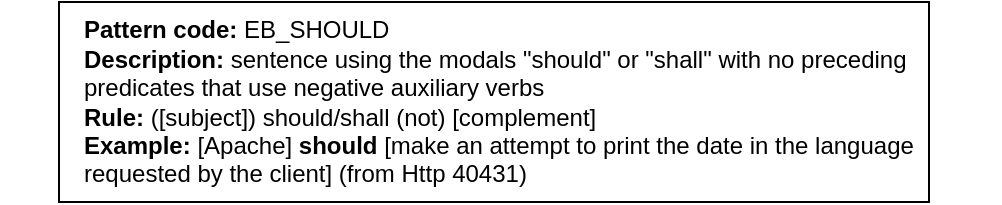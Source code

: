 <mxfile version="26.1.1">
  <diagram name="第 1 页" id="lYBZlZaVF7YbcNjMDHWU">
    <mxGraphModel dx="559" dy="315" grid="1" gridSize="10" guides="1" tooltips="1" connect="1" arrows="1" fold="1" page="1" pageScale="1" pageWidth="827" pageHeight="1169" math="0" shadow="0">
      <root>
        <mxCell id="0" />
        <mxCell id="1" parent="0" />
        <mxCell id="gvC0qiRIvuQe19JPgbjm-1" value="" style="rounded=0;whiteSpace=wrap;html=1;" vertex="1" parent="1">
          <mxGeometry x="179.5" y="120" width="435" height="100" as="geometry" />
        </mxCell>
        <mxCell id="gvC0qiRIvuQe19JPgbjm-2" value="&lt;blockquote style=&quot;margin: 0 0 0 40px; border: none; padding: 0px;&quot;&gt;&lt;b&gt;Pattern code: &lt;/b&gt;EB_SHOULD&lt;div&gt;&lt;b&gt;Description:&lt;/b&gt;&amp;nbsp;sentence using the modals &quot;should&quot; or &quot;shall&quot; with no preceding&lt;/div&gt;&lt;div&gt;predicates that use negative auxiliary verbs&lt;/div&gt;&lt;div&gt;&lt;b&gt;Rule: &lt;/b&gt;([subject]) should/shall (not) [complement]&lt;/div&gt;&lt;div&gt;&lt;b&gt;Example: &lt;/b&gt;[Apache] &lt;b&gt;should&lt;/b&gt; [make an attempt to print the date in the language&lt;/div&gt;&lt;div&gt;requested by the client] (from Http 40431)&lt;/div&gt;&lt;/blockquote&gt;" style="text;html=1;align=left;verticalAlign=middle;whiteSpace=wrap;rounded=0;" vertex="1" parent="1">
          <mxGeometry x="150" y="120" width="500" height="100" as="geometry" />
        </mxCell>
      </root>
    </mxGraphModel>
  </diagram>
</mxfile>
